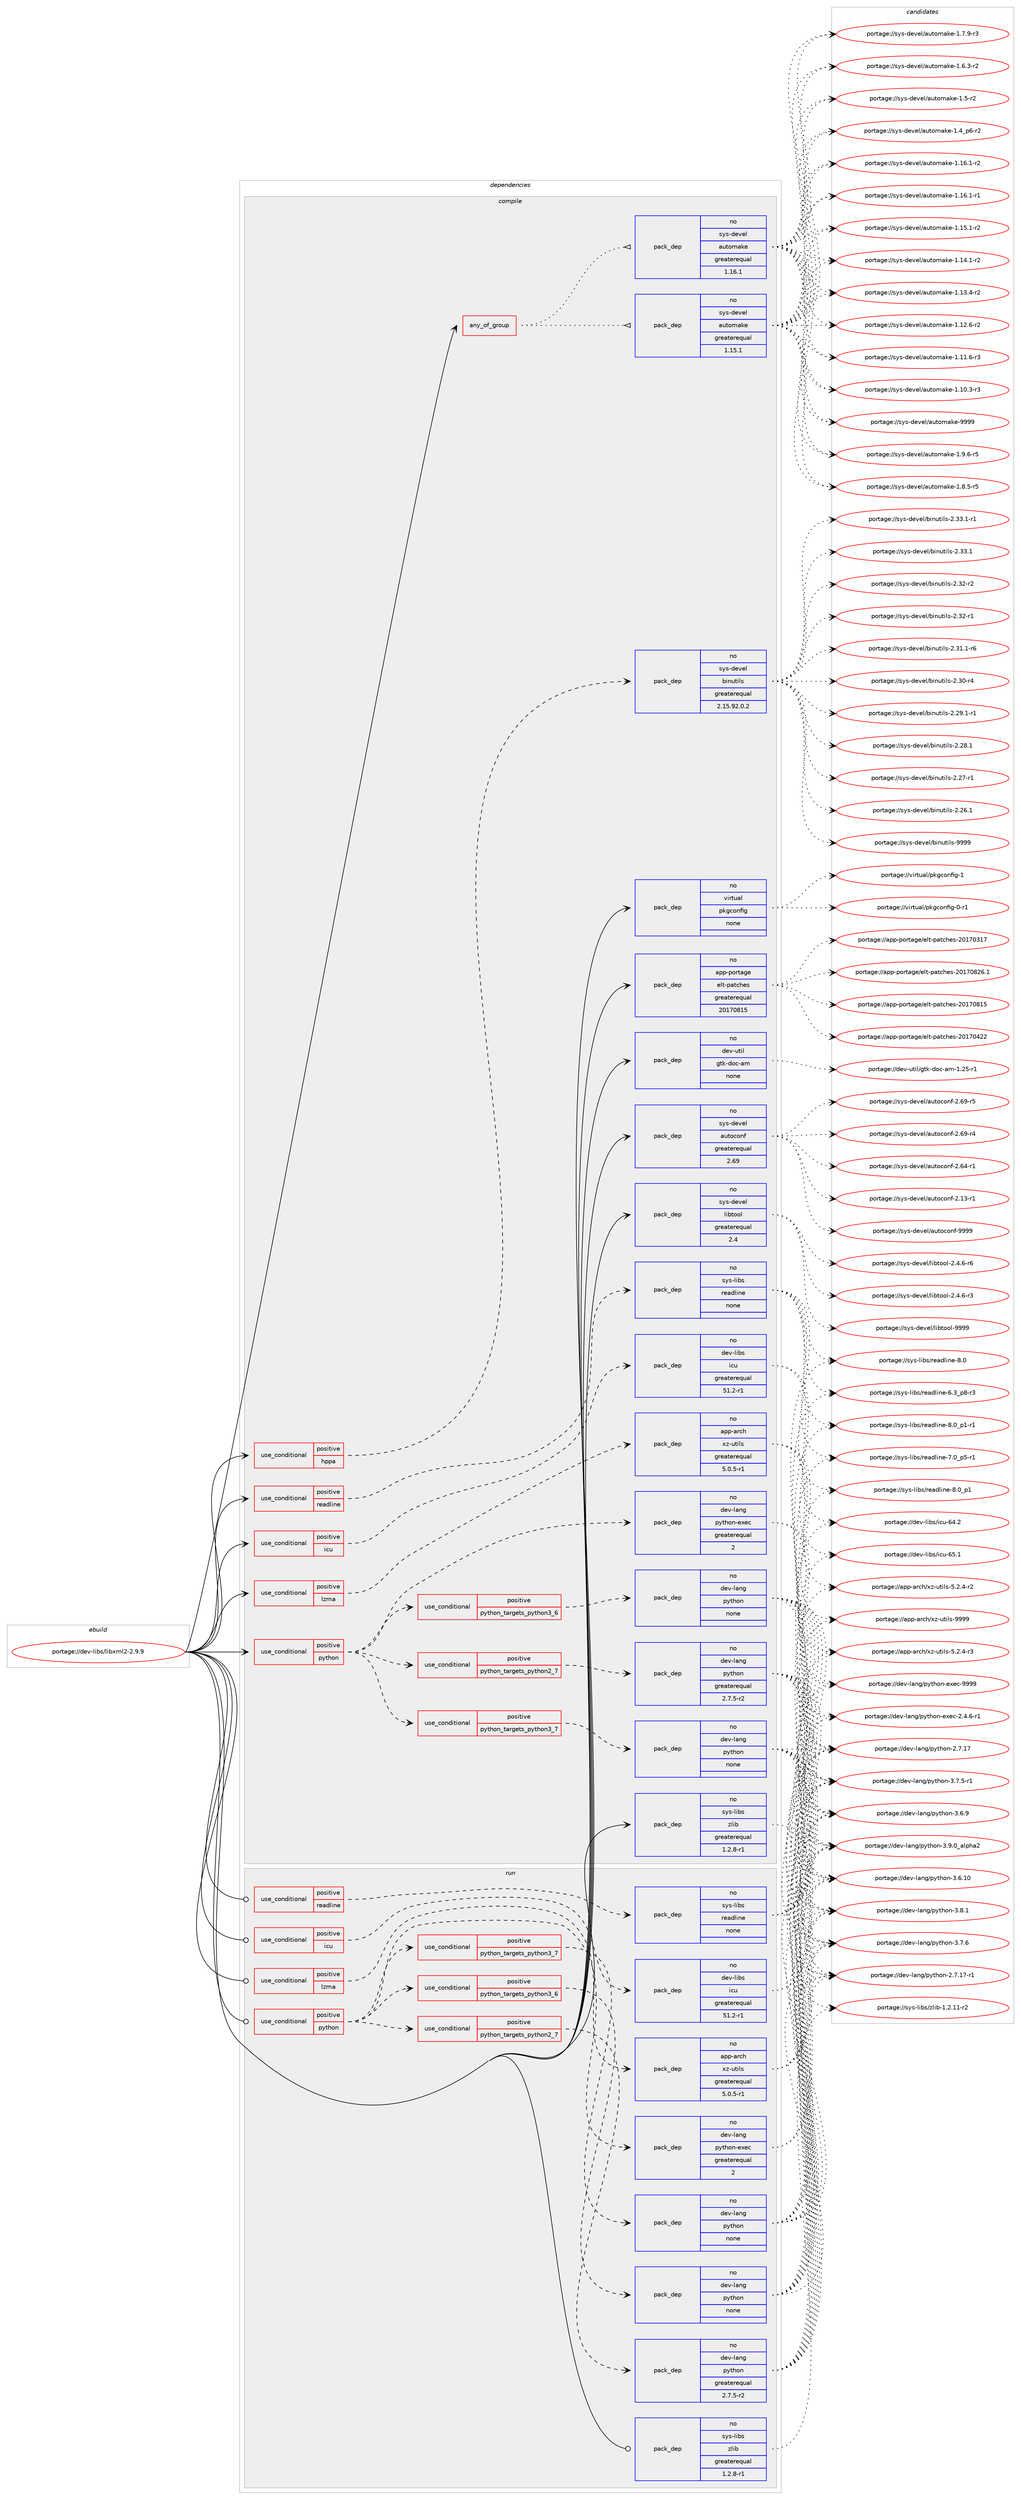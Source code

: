 digraph prolog {

# *************
# Graph options
# *************

newrank=true;
concentrate=true;
compound=true;
graph [rankdir=LR,fontname=Helvetica,fontsize=10,ranksep=1.5];#, ranksep=2.5, nodesep=0.2];
edge  [arrowhead=vee];
node  [fontname=Helvetica,fontsize=10];

# **********
# The ebuild
# **********

subgraph cluster_leftcol {
color=gray;
label=<<i>ebuild</i>>;
id [label="portage://dev-libs/libxml2-2.9.9", color=red, width=4, href="../dev-libs/libxml2-2.9.9.svg"];
}

# ****************
# The dependencies
# ****************

subgraph cluster_midcol {
color=gray;
label=<<i>dependencies</i>>;
subgraph cluster_compile {
fillcolor="#eeeeee";
style=filled;
label=<<i>compile</i>>;
subgraph any4982 {
dependency510023 [label=<<TABLE BORDER="0" CELLBORDER="1" CELLSPACING="0" CELLPADDING="4"><TR><TD CELLPADDING="10">any_of_group</TD></TR></TABLE>>, shape=none, color=red];subgraph pack380169 {
dependency510024 [label=<<TABLE BORDER="0" CELLBORDER="1" CELLSPACING="0" CELLPADDING="4" WIDTH="220"><TR><TD ROWSPAN="6" CELLPADDING="30">pack_dep</TD></TR><TR><TD WIDTH="110">no</TD></TR><TR><TD>sys-devel</TD></TR><TR><TD>automake</TD></TR><TR><TD>greaterequal</TD></TR><TR><TD>1.16.1</TD></TR></TABLE>>, shape=none, color=blue];
}
dependency510023:e -> dependency510024:w [weight=20,style="dotted",arrowhead="oinv"];
subgraph pack380170 {
dependency510025 [label=<<TABLE BORDER="0" CELLBORDER="1" CELLSPACING="0" CELLPADDING="4" WIDTH="220"><TR><TD ROWSPAN="6" CELLPADDING="30">pack_dep</TD></TR><TR><TD WIDTH="110">no</TD></TR><TR><TD>sys-devel</TD></TR><TR><TD>automake</TD></TR><TR><TD>greaterequal</TD></TR><TR><TD>1.15.1</TD></TR></TABLE>>, shape=none, color=blue];
}
dependency510023:e -> dependency510025:w [weight=20,style="dotted",arrowhead="oinv"];
}
id:e -> dependency510023:w [weight=20,style="solid",arrowhead="vee"];
subgraph cond124637 {
dependency510026 [label=<<TABLE BORDER="0" CELLBORDER="1" CELLSPACING="0" CELLPADDING="4"><TR><TD ROWSPAN="3" CELLPADDING="10">use_conditional</TD></TR><TR><TD>positive</TD></TR><TR><TD>hppa</TD></TR></TABLE>>, shape=none, color=red];
subgraph pack380171 {
dependency510027 [label=<<TABLE BORDER="0" CELLBORDER="1" CELLSPACING="0" CELLPADDING="4" WIDTH="220"><TR><TD ROWSPAN="6" CELLPADDING="30">pack_dep</TD></TR><TR><TD WIDTH="110">no</TD></TR><TR><TD>sys-devel</TD></TR><TR><TD>binutils</TD></TR><TR><TD>greaterequal</TD></TR><TR><TD>2.15.92.0.2</TD></TR></TABLE>>, shape=none, color=blue];
}
dependency510026:e -> dependency510027:w [weight=20,style="dashed",arrowhead="vee"];
}
id:e -> dependency510026:w [weight=20,style="solid",arrowhead="vee"];
subgraph cond124638 {
dependency510028 [label=<<TABLE BORDER="0" CELLBORDER="1" CELLSPACING="0" CELLPADDING="4"><TR><TD ROWSPAN="3" CELLPADDING="10">use_conditional</TD></TR><TR><TD>positive</TD></TR><TR><TD>icu</TD></TR></TABLE>>, shape=none, color=red];
subgraph pack380172 {
dependency510029 [label=<<TABLE BORDER="0" CELLBORDER="1" CELLSPACING="0" CELLPADDING="4" WIDTH="220"><TR><TD ROWSPAN="6" CELLPADDING="30">pack_dep</TD></TR><TR><TD WIDTH="110">no</TD></TR><TR><TD>dev-libs</TD></TR><TR><TD>icu</TD></TR><TR><TD>greaterequal</TD></TR><TR><TD>51.2-r1</TD></TR></TABLE>>, shape=none, color=blue];
}
dependency510028:e -> dependency510029:w [weight=20,style="dashed",arrowhead="vee"];
}
id:e -> dependency510028:w [weight=20,style="solid",arrowhead="vee"];
subgraph cond124639 {
dependency510030 [label=<<TABLE BORDER="0" CELLBORDER="1" CELLSPACING="0" CELLPADDING="4"><TR><TD ROWSPAN="3" CELLPADDING="10">use_conditional</TD></TR><TR><TD>positive</TD></TR><TR><TD>lzma</TD></TR></TABLE>>, shape=none, color=red];
subgraph pack380173 {
dependency510031 [label=<<TABLE BORDER="0" CELLBORDER="1" CELLSPACING="0" CELLPADDING="4" WIDTH="220"><TR><TD ROWSPAN="6" CELLPADDING="30">pack_dep</TD></TR><TR><TD WIDTH="110">no</TD></TR><TR><TD>app-arch</TD></TR><TR><TD>xz-utils</TD></TR><TR><TD>greaterequal</TD></TR><TR><TD>5.0.5-r1</TD></TR></TABLE>>, shape=none, color=blue];
}
dependency510030:e -> dependency510031:w [weight=20,style="dashed",arrowhead="vee"];
}
id:e -> dependency510030:w [weight=20,style="solid",arrowhead="vee"];
subgraph cond124640 {
dependency510032 [label=<<TABLE BORDER="0" CELLBORDER="1" CELLSPACING="0" CELLPADDING="4"><TR><TD ROWSPAN="3" CELLPADDING="10">use_conditional</TD></TR><TR><TD>positive</TD></TR><TR><TD>python</TD></TR></TABLE>>, shape=none, color=red];
subgraph cond124641 {
dependency510033 [label=<<TABLE BORDER="0" CELLBORDER="1" CELLSPACING="0" CELLPADDING="4"><TR><TD ROWSPAN="3" CELLPADDING="10">use_conditional</TD></TR><TR><TD>positive</TD></TR><TR><TD>python_targets_python2_7</TD></TR></TABLE>>, shape=none, color=red];
subgraph pack380174 {
dependency510034 [label=<<TABLE BORDER="0" CELLBORDER="1" CELLSPACING="0" CELLPADDING="4" WIDTH="220"><TR><TD ROWSPAN="6" CELLPADDING="30">pack_dep</TD></TR><TR><TD WIDTH="110">no</TD></TR><TR><TD>dev-lang</TD></TR><TR><TD>python</TD></TR><TR><TD>greaterequal</TD></TR><TR><TD>2.7.5-r2</TD></TR></TABLE>>, shape=none, color=blue];
}
dependency510033:e -> dependency510034:w [weight=20,style="dashed",arrowhead="vee"];
}
dependency510032:e -> dependency510033:w [weight=20,style="dashed",arrowhead="vee"];
subgraph cond124642 {
dependency510035 [label=<<TABLE BORDER="0" CELLBORDER="1" CELLSPACING="0" CELLPADDING="4"><TR><TD ROWSPAN="3" CELLPADDING="10">use_conditional</TD></TR><TR><TD>positive</TD></TR><TR><TD>python_targets_python3_6</TD></TR></TABLE>>, shape=none, color=red];
subgraph pack380175 {
dependency510036 [label=<<TABLE BORDER="0" CELLBORDER="1" CELLSPACING="0" CELLPADDING="4" WIDTH="220"><TR><TD ROWSPAN="6" CELLPADDING="30">pack_dep</TD></TR><TR><TD WIDTH="110">no</TD></TR><TR><TD>dev-lang</TD></TR><TR><TD>python</TD></TR><TR><TD>none</TD></TR><TR><TD></TD></TR></TABLE>>, shape=none, color=blue];
}
dependency510035:e -> dependency510036:w [weight=20,style="dashed",arrowhead="vee"];
}
dependency510032:e -> dependency510035:w [weight=20,style="dashed",arrowhead="vee"];
subgraph cond124643 {
dependency510037 [label=<<TABLE BORDER="0" CELLBORDER="1" CELLSPACING="0" CELLPADDING="4"><TR><TD ROWSPAN="3" CELLPADDING="10">use_conditional</TD></TR><TR><TD>positive</TD></TR><TR><TD>python_targets_python3_7</TD></TR></TABLE>>, shape=none, color=red];
subgraph pack380176 {
dependency510038 [label=<<TABLE BORDER="0" CELLBORDER="1" CELLSPACING="0" CELLPADDING="4" WIDTH="220"><TR><TD ROWSPAN="6" CELLPADDING="30">pack_dep</TD></TR><TR><TD WIDTH="110">no</TD></TR><TR><TD>dev-lang</TD></TR><TR><TD>python</TD></TR><TR><TD>none</TD></TR><TR><TD></TD></TR></TABLE>>, shape=none, color=blue];
}
dependency510037:e -> dependency510038:w [weight=20,style="dashed",arrowhead="vee"];
}
dependency510032:e -> dependency510037:w [weight=20,style="dashed",arrowhead="vee"];
subgraph pack380177 {
dependency510039 [label=<<TABLE BORDER="0" CELLBORDER="1" CELLSPACING="0" CELLPADDING="4" WIDTH="220"><TR><TD ROWSPAN="6" CELLPADDING="30">pack_dep</TD></TR><TR><TD WIDTH="110">no</TD></TR><TR><TD>dev-lang</TD></TR><TR><TD>python-exec</TD></TR><TR><TD>greaterequal</TD></TR><TR><TD>2</TD></TR></TABLE>>, shape=none, color=blue];
}
dependency510032:e -> dependency510039:w [weight=20,style="dashed",arrowhead="vee"];
}
id:e -> dependency510032:w [weight=20,style="solid",arrowhead="vee"];
subgraph cond124644 {
dependency510040 [label=<<TABLE BORDER="0" CELLBORDER="1" CELLSPACING="0" CELLPADDING="4"><TR><TD ROWSPAN="3" CELLPADDING="10">use_conditional</TD></TR><TR><TD>positive</TD></TR><TR><TD>readline</TD></TR></TABLE>>, shape=none, color=red];
subgraph pack380178 {
dependency510041 [label=<<TABLE BORDER="0" CELLBORDER="1" CELLSPACING="0" CELLPADDING="4" WIDTH="220"><TR><TD ROWSPAN="6" CELLPADDING="30">pack_dep</TD></TR><TR><TD WIDTH="110">no</TD></TR><TR><TD>sys-libs</TD></TR><TR><TD>readline</TD></TR><TR><TD>none</TD></TR><TR><TD></TD></TR></TABLE>>, shape=none, color=blue];
}
dependency510040:e -> dependency510041:w [weight=20,style="dashed",arrowhead="vee"];
}
id:e -> dependency510040:w [weight=20,style="solid",arrowhead="vee"];
subgraph pack380179 {
dependency510042 [label=<<TABLE BORDER="0" CELLBORDER="1" CELLSPACING="0" CELLPADDING="4" WIDTH="220"><TR><TD ROWSPAN="6" CELLPADDING="30">pack_dep</TD></TR><TR><TD WIDTH="110">no</TD></TR><TR><TD>app-portage</TD></TR><TR><TD>elt-patches</TD></TR><TR><TD>greaterequal</TD></TR><TR><TD>20170815</TD></TR></TABLE>>, shape=none, color=blue];
}
id:e -> dependency510042:w [weight=20,style="solid",arrowhead="vee"];
subgraph pack380180 {
dependency510043 [label=<<TABLE BORDER="0" CELLBORDER="1" CELLSPACING="0" CELLPADDING="4" WIDTH="220"><TR><TD ROWSPAN="6" CELLPADDING="30">pack_dep</TD></TR><TR><TD WIDTH="110">no</TD></TR><TR><TD>dev-util</TD></TR><TR><TD>gtk-doc-am</TD></TR><TR><TD>none</TD></TR><TR><TD></TD></TR></TABLE>>, shape=none, color=blue];
}
id:e -> dependency510043:w [weight=20,style="solid",arrowhead="vee"];
subgraph pack380181 {
dependency510044 [label=<<TABLE BORDER="0" CELLBORDER="1" CELLSPACING="0" CELLPADDING="4" WIDTH="220"><TR><TD ROWSPAN="6" CELLPADDING="30">pack_dep</TD></TR><TR><TD WIDTH="110">no</TD></TR><TR><TD>sys-devel</TD></TR><TR><TD>autoconf</TD></TR><TR><TD>greaterequal</TD></TR><TR><TD>2.69</TD></TR></TABLE>>, shape=none, color=blue];
}
id:e -> dependency510044:w [weight=20,style="solid",arrowhead="vee"];
subgraph pack380182 {
dependency510045 [label=<<TABLE BORDER="0" CELLBORDER="1" CELLSPACING="0" CELLPADDING="4" WIDTH="220"><TR><TD ROWSPAN="6" CELLPADDING="30">pack_dep</TD></TR><TR><TD WIDTH="110">no</TD></TR><TR><TD>sys-devel</TD></TR><TR><TD>libtool</TD></TR><TR><TD>greaterequal</TD></TR><TR><TD>2.4</TD></TR></TABLE>>, shape=none, color=blue];
}
id:e -> dependency510045:w [weight=20,style="solid",arrowhead="vee"];
subgraph pack380183 {
dependency510046 [label=<<TABLE BORDER="0" CELLBORDER="1" CELLSPACING="0" CELLPADDING="4" WIDTH="220"><TR><TD ROWSPAN="6" CELLPADDING="30">pack_dep</TD></TR><TR><TD WIDTH="110">no</TD></TR><TR><TD>sys-libs</TD></TR><TR><TD>zlib</TD></TR><TR><TD>greaterequal</TD></TR><TR><TD>1.2.8-r1</TD></TR></TABLE>>, shape=none, color=blue];
}
id:e -> dependency510046:w [weight=20,style="solid",arrowhead="vee"];
subgraph pack380184 {
dependency510047 [label=<<TABLE BORDER="0" CELLBORDER="1" CELLSPACING="0" CELLPADDING="4" WIDTH="220"><TR><TD ROWSPAN="6" CELLPADDING="30">pack_dep</TD></TR><TR><TD WIDTH="110">no</TD></TR><TR><TD>virtual</TD></TR><TR><TD>pkgconfig</TD></TR><TR><TD>none</TD></TR><TR><TD></TD></TR></TABLE>>, shape=none, color=blue];
}
id:e -> dependency510047:w [weight=20,style="solid",arrowhead="vee"];
}
subgraph cluster_compileandrun {
fillcolor="#eeeeee";
style=filled;
label=<<i>compile and run</i>>;
}
subgraph cluster_run {
fillcolor="#eeeeee";
style=filled;
label=<<i>run</i>>;
subgraph cond124645 {
dependency510048 [label=<<TABLE BORDER="0" CELLBORDER="1" CELLSPACING="0" CELLPADDING="4"><TR><TD ROWSPAN="3" CELLPADDING="10">use_conditional</TD></TR><TR><TD>positive</TD></TR><TR><TD>icu</TD></TR></TABLE>>, shape=none, color=red];
subgraph pack380185 {
dependency510049 [label=<<TABLE BORDER="0" CELLBORDER="1" CELLSPACING="0" CELLPADDING="4" WIDTH="220"><TR><TD ROWSPAN="6" CELLPADDING="30">pack_dep</TD></TR><TR><TD WIDTH="110">no</TD></TR><TR><TD>dev-libs</TD></TR><TR><TD>icu</TD></TR><TR><TD>greaterequal</TD></TR><TR><TD>51.2-r1</TD></TR></TABLE>>, shape=none, color=blue];
}
dependency510048:e -> dependency510049:w [weight=20,style="dashed",arrowhead="vee"];
}
id:e -> dependency510048:w [weight=20,style="solid",arrowhead="odot"];
subgraph cond124646 {
dependency510050 [label=<<TABLE BORDER="0" CELLBORDER="1" CELLSPACING="0" CELLPADDING="4"><TR><TD ROWSPAN="3" CELLPADDING="10">use_conditional</TD></TR><TR><TD>positive</TD></TR><TR><TD>lzma</TD></TR></TABLE>>, shape=none, color=red];
subgraph pack380186 {
dependency510051 [label=<<TABLE BORDER="0" CELLBORDER="1" CELLSPACING="0" CELLPADDING="4" WIDTH="220"><TR><TD ROWSPAN="6" CELLPADDING="30">pack_dep</TD></TR><TR><TD WIDTH="110">no</TD></TR><TR><TD>app-arch</TD></TR><TR><TD>xz-utils</TD></TR><TR><TD>greaterequal</TD></TR><TR><TD>5.0.5-r1</TD></TR></TABLE>>, shape=none, color=blue];
}
dependency510050:e -> dependency510051:w [weight=20,style="dashed",arrowhead="vee"];
}
id:e -> dependency510050:w [weight=20,style="solid",arrowhead="odot"];
subgraph cond124647 {
dependency510052 [label=<<TABLE BORDER="0" CELLBORDER="1" CELLSPACING="0" CELLPADDING="4"><TR><TD ROWSPAN="3" CELLPADDING="10">use_conditional</TD></TR><TR><TD>positive</TD></TR><TR><TD>python</TD></TR></TABLE>>, shape=none, color=red];
subgraph cond124648 {
dependency510053 [label=<<TABLE BORDER="0" CELLBORDER="1" CELLSPACING="0" CELLPADDING="4"><TR><TD ROWSPAN="3" CELLPADDING="10">use_conditional</TD></TR><TR><TD>positive</TD></TR><TR><TD>python_targets_python2_7</TD></TR></TABLE>>, shape=none, color=red];
subgraph pack380187 {
dependency510054 [label=<<TABLE BORDER="0" CELLBORDER="1" CELLSPACING="0" CELLPADDING="4" WIDTH="220"><TR><TD ROWSPAN="6" CELLPADDING="30">pack_dep</TD></TR><TR><TD WIDTH="110">no</TD></TR><TR><TD>dev-lang</TD></TR><TR><TD>python</TD></TR><TR><TD>greaterequal</TD></TR><TR><TD>2.7.5-r2</TD></TR></TABLE>>, shape=none, color=blue];
}
dependency510053:e -> dependency510054:w [weight=20,style="dashed",arrowhead="vee"];
}
dependency510052:e -> dependency510053:w [weight=20,style="dashed",arrowhead="vee"];
subgraph cond124649 {
dependency510055 [label=<<TABLE BORDER="0" CELLBORDER="1" CELLSPACING="0" CELLPADDING="4"><TR><TD ROWSPAN="3" CELLPADDING="10">use_conditional</TD></TR><TR><TD>positive</TD></TR><TR><TD>python_targets_python3_6</TD></TR></TABLE>>, shape=none, color=red];
subgraph pack380188 {
dependency510056 [label=<<TABLE BORDER="0" CELLBORDER="1" CELLSPACING="0" CELLPADDING="4" WIDTH="220"><TR><TD ROWSPAN="6" CELLPADDING="30">pack_dep</TD></TR><TR><TD WIDTH="110">no</TD></TR><TR><TD>dev-lang</TD></TR><TR><TD>python</TD></TR><TR><TD>none</TD></TR><TR><TD></TD></TR></TABLE>>, shape=none, color=blue];
}
dependency510055:e -> dependency510056:w [weight=20,style="dashed",arrowhead="vee"];
}
dependency510052:e -> dependency510055:w [weight=20,style="dashed",arrowhead="vee"];
subgraph cond124650 {
dependency510057 [label=<<TABLE BORDER="0" CELLBORDER="1" CELLSPACING="0" CELLPADDING="4"><TR><TD ROWSPAN="3" CELLPADDING="10">use_conditional</TD></TR><TR><TD>positive</TD></TR><TR><TD>python_targets_python3_7</TD></TR></TABLE>>, shape=none, color=red];
subgraph pack380189 {
dependency510058 [label=<<TABLE BORDER="0" CELLBORDER="1" CELLSPACING="0" CELLPADDING="4" WIDTH="220"><TR><TD ROWSPAN="6" CELLPADDING="30">pack_dep</TD></TR><TR><TD WIDTH="110">no</TD></TR><TR><TD>dev-lang</TD></TR><TR><TD>python</TD></TR><TR><TD>none</TD></TR><TR><TD></TD></TR></TABLE>>, shape=none, color=blue];
}
dependency510057:e -> dependency510058:w [weight=20,style="dashed",arrowhead="vee"];
}
dependency510052:e -> dependency510057:w [weight=20,style="dashed",arrowhead="vee"];
subgraph pack380190 {
dependency510059 [label=<<TABLE BORDER="0" CELLBORDER="1" CELLSPACING="0" CELLPADDING="4" WIDTH="220"><TR><TD ROWSPAN="6" CELLPADDING="30">pack_dep</TD></TR><TR><TD WIDTH="110">no</TD></TR><TR><TD>dev-lang</TD></TR><TR><TD>python-exec</TD></TR><TR><TD>greaterequal</TD></TR><TR><TD>2</TD></TR></TABLE>>, shape=none, color=blue];
}
dependency510052:e -> dependency510059:w [weight=20,style="dashed",arrowhead="vee"];
}
id:e -> dependency510052:w [weight=20,style="solid",arrowhead="odot"];
subgraph cond124651 {
dependency510060 [label=<<TABLE BORDER="0" CELLBORDER="1" CELLSPACING="0" CELLPADDING="4"><TR><TD ROWSPAN="3" CELLPADDING="10">use_conditional</TD></TR><TR><TD>positive</TD></TR><TR><TD>readline</TD></TR></TABLE>>, shape=none, color=red];
subgraph pack380191 {
dependency510061 [label=<<TABLE BORDER="0" CELLBORDER="1" CELLSPACING="0" CELLPADDING="4" WIDTH="220"><TR><TD ROWSPAN="6" CELLPADDING="30">pack_dep</TD></TR><TR><TD WIDTH="110">no</TD></TR><TR><TD>sys-libs</TD></TR><TR><TD>readline</TD></TR><TR><TD>none</TD></TR><TR><TD></TD></TR></TABLE>>, shape=none, color=blue];
}
dependency510060:e -> dependency510061:w [weight=20,style="dashed",arrowhead="vee"];
}
id:e -> dependency510060:w [weight=20,style="solid",arrowhead="odot"];
subgraph pack380192 {
dependency510062 [label=<<TABLE BORDER="0" CELLBORDER="1" CELLSPACING="0" CELLPADDING="4" WIDTH="220"><TR><TD ROWSPAN="6" CELLPADDING="30">pack_dep</TD></TR><TR><TD WIDTH="110">no</TD></TR><TR><TD>sys-libs</TD></TR><TR><TD>zlib</TD></TR><TR><TD>greaterequal</TD></TR><TR><TD>1.2.8-r1</TD></TR></TABLE>>, shape=none, color=blue];
}
id:e -> dependency510062:w [weight=20,style="solid",arrowhead="odot"];
}
}

# **************
# The candidates
# **************

subgraph cluster_choices {
rank=same;
color=gray;
label=<<i>candidates</i>>;

subgraph choice380169 {
color=black;
nodesep=1;
choice115121115451001011181011084797117116111109971071014557575757 [label="portage://sys-devel/automake-9999", color=red, width=4,href="../sys-devel/automake-9999.svg"];
choice115121115451001011181011084797117116111109971071014549465746544511453 [label="portage://sys-devel/automake-1.9.6-r5", color=red, width=4,href="../sys-devel/automake-1.9.6-r5.svg"];
choice115121115451001011181011084797117116111109971071014549465646534511453 [label="portage://sys-devel/automake-1.8.5-r5", color=red, width=4,href="../sys-devel/automake-1.8.5-r5.svg"];
choice115121115451001011181011084797117116111109971071014549465546574511451 [label="portage://sys-devel/automake-1.7.9-r3", color=red, width=4,href="../sys-devel/automake-1.7.9-r3.svg"];
choice115121115451001011181011084797117116111109971071014549465446514511450 [label="portage://sys-devel/automake-1.6.3-r2", color=red, width=4,href="../sys-devel/automake-1.6.3-r2.svg"];
choice11512111545100101118101108479711711611110997107101454946534511450 [label="portage://sys-devel/automake-1.5-r2", color=red, width=4,href="../sys-devel/automake-1.5-r2.svg"];
choice115121115451001011181011084797117116111109971071014549465295112544511450 [label="portage://sys-devel/automake-1.4_p6-r2", color=red, width=4,href="../sys-devel/automake-1.4_p6-r2.svg"];
choice11512111545100101118101108479711711611110997107101454946495446494511450 [label="portage://sys-devel/automake-1.16.1-r2", color=red, width=4,href="../sys-devel/automake-1.16.1-r2.svg"];
choice11512111545100101118101108479711711611110997107101454946495446494511449 [label="portage://sys-devel/automake-1.16.1-r1", color=red, width=4,href="../sys-devel/automake-1.16.1-r1.svg"];
choice11512111545100101118101108479711711611110997107101454946495346494511450 [label="portage://sys-devel/automake-1.15.1-r2", color=red, width=4,href="../sys-devel/automake-1.15.1-r2.svg"];
choice11512111545100101118101108479711711611110997107101454946495246494511450 [label="portage://sys-devel/automake-1.14.1-r2", color=red, width=4,href="../sys-devel/automake-1.14.1-r2.svg"];
choice11512111545100101118101108479711711611110997107101454946495146524511450 [label="portage://sys-devel/automake-1.13.4-r2", color=red, width=4,href="../sys-devel/automake-1.13.4-r2.svg"];
choice11512111545100101118101108479711711611110997107101454946495046544511450 [label="portage://sys-devel/automake-1.12.6-r2", color=red, width=4,href="../sys-devel/automake-1.12.6-r2.svg"];
choice11512111545100101118101108479711711611110997107101454946494946544511451 [label="portage://sys-devel/automake-1.11.6-r3", color=red, width=4,href="../sys-devel/automake-1.11.6-r3.svg"];
choice11512111545100101118101108479711711611110997107101454946494846514511451 [label="portage://sys-devel/automake-1.10.3-r3", color=red, width=4,href="../sys-devel/automake-1.10.3-r3.svg"];
dependency510024:e -> choice115121115451001011181011084797117116111109971071014557575757:w [style=dotted,weight="100"];
dependency510024:e -> choice115121115451001011181011084797117116111109971071014549465746544511453:w [style=dotted,weight="100"];
dependency510024:e -> choice115121115451001011181011084797117116111109971071014549465646534511453:w [style=dotted,weight="100"];
dependency510024:e -> choice115121115451001011181011084797117116111109971071014549465546574511451:w [style=dotted,weight="100"];
dependency510024:e -> choice115121115451001011181011084797117116111109971071014549465446514511450:w [style=dotted,weight="100"];
dependency510024:e -> choice11512111545100101118101108479711711611110997107101454946534511450:w [style=dotted,weight="100"];
dependency510024:e -> choice115121115451001011181011084797117116111109971071014549465295112544511450:w [style=dotted,weight="100"];
dependency510024:e -> choice11512111545100101118101108479711711611110997107101454946495446494511450:w [style=dotted,weight="100"];
dependency510024:e -> choice11512111545100101118101108479711711611110997107101454946495446494511449:w [style=dotted,weight="100"];
dependency510024:e -> choice11512111545100101118101108479711711611110997107101454946495346494511450:w [style=dotted,weight="100"];
dependency510024:e -> choice11512111545100101118101108479711711611110997107101454946495246494511450:w [style=dotted,weight="100"];
dependency510024:e -> choice11512111545100101118101108479711711611110997107101454946495146524511450:w [style=dotted,weight="100"];
dependency510024:e -> choice11512111545100101118101108479711711611110997107101454946495046544511450:w [style=dotted,weight="100"];
dependency510024:e -> choice11512111545100101118101108479711711611110997107101454946494946544511451:w [style=dotted,weight="100"];
dependency510024:e -> choice11512111545100101118101108479711711611110997107101454946494846514511451:w [style=dotted,weight="100"];
}
subgraph choice380170 {
color=black;
nodesep=1;
choice115121115451001011181011084797117116111109971071014557575757 [label="portage://sys-devel/automake-9999", color=red, width=4,href="../sys-devel/automake-9999.svg"];
choice115121115451001011181011084797117116111109971071014549465746544511453 [label="portage://sys-devel/automake-1.9.6-r5", color=red, width=4,href="../sys-devel/automake-1.9.6-r5.svg"];
choice115121115451001011181011084797117116111109971071014549465646534511453 [label="portage://sys-devel/automake-1.8.5-r5", color=red, width=4,href="../sys-devel/automake-1.8.5-r5.svg"];
choice115121115451001011181011084797117116111109971071014549465546574511451 [label="portage://sys-devel/automake-1.7.9-r3", color=red, width=4,href="../sys-devel/automake-1.7.9-r3.svg"];
choice115121115451001011181011084797117116111109971071014549465446514511450 [label="portage://sys-devel/automake-1.6.3-r2", color=red, width=4,href="../sys-devel/automake-1.6.3-r2.svg"];
choice11512111545100101118101108479711711611110997107101454946534511450 [label="portage://sys-devel/automake-1.5-r2", color=red, width=4,href="../sys-devel/automake-1.5-r2.svg"];
choice115121115451001011181011084797117116111109971071014549465295112544511450 [label="portage://sys-devel/automake-1.4_p6-r2", color=red, width=4,href="../sys-devel/automake-1.4_p6-r2.svg"];
choice11512111545100101118101108479711711611110997107101454946495446494511450 [label="portage://sys-devel/automake-1.16.1-r2", color=red, width=4,href="../sys-devel/automake-1.16.1-r2.svg"];
choice11512111545100101118101108479711711611110997107101454946495446494511449 [label="portage://sys-devel/automake-1.16.1-r1", color=red, width=4,href="../sys-devel/automake-1.16.1-r1.svg"];
choice11512111545100101118101108479711711611110997107101454946495346494511450 [label="portage://sys-devel/automake-1.15.1-r2", color=red, width=4,href="../sys-devel/automake-1.15.1-r2.svg"];
choice11512111545100101118101108479711711611110997107101454946495246494511450 [label="portage://sys-devel/automake-1.14.1-r2", color=red, width=4,href="../sys-devel/automake-1.14.1-r2.svg"];
choice11512111545100101118101108479711711611110997107101454946495146524511450 [label="portage://sys-devel/automake-1.13.4-r2", color=red, width=4,href="../sys-devel/automake-1.13.4-r2.svg"];
choice11512111545100101118101108479711711611110997107101454946495046544511450 [label="portage://sys-devel/automake-1.12.6-r2", color=red, width=4,href="../sys-devel/automake-1.12.6-r2.svg"];
choice11512111545100101118101108479711711611110997107101454946494946544511451 [label="portage://sys-devel/automake-1.11.6-r3", color=red, width=4,href="../sys-devel/automake-1.11.6-r3.svg"];
choice11512111545100101118101108479711711611110997107101454946494846514511451 [label="portage://sys-devel/automake-1.10.3-r3", color=red, width=4,href="../sys-devel/automake-1.10.3-r3.svg"];
dependency510025:e -> choice115121115451001011181011084797117116111109971071014557575757:w [style=dotted,weight="100"];
dependency510025:e -> choice115121115451001011181011084797117116111109971071014549465746544511453:w [style=dotted,weight="100"];
dependency510025:e -> choice115121115451001011181011084797117116111109971071014549465646534511453:w [style=dotted,weight="100"];
dependency510025:e -> choice115121115451001011181011084797117116111109971071014549465546574511451:w [style=dotted,weight="100"];
dependency510025:e -> choice115121115451001011181011084797117116111109971071014549465446514511450:w [style=dotted,weight="100"];
dependency510025:e -> choice11512111545100101118101108479711711611110997107101454946534511450:w [style=dotted,weight="100"];
dependency510025:e -> choice115121115451001011181011084797117116111109971071014549465295112544511450:w [style=dotted,weight="100"];
dependency510025:e -> choice11512111545100101118101108479711711611110997107101454946495446494511450:w [style=dotted,weight="100"];
dependency510025:e -> choice11512111545100101118101108479711711611110997107101454946495446494511449:w [style=dotted,weight="100"];
dependency510025:e -> choice11512111545100101118101108479711711611110997107101454946495346494511450:w [style=dotted,weight="100"];
dependency510025:e -> choice11512111545100101118101108479711711611110997107101454946495246494511450:w [style=dotted,weight="100"];
dependency510025:e -> choice11512111545100101118101108479711711611110997107101454946495146524511450:w [style=dotted,weight="100"];
dependency510025:e -> choice11512111545100101118101108479711711611110997107101454946495046544511450:w [style=dotted,weight="100"];
dependency510025:e -> choice11512111545100101118101108479711711611110997107101454946494946544511451:w [style=dotted,weight="100"];
dependency510025:e -> choice11512111545100101118101108479711711611110997107101454946494846514511451:w [style=dotted,weight="100"];
}
subgraph choice380171 {
color=black;
nodesep=1;
choice1151211154510010111810110847981051101171161051081154557575757 [label="portage://sys-devel/binutils-9999", color=red, width=4,href="../sys-devel/binutils-9999.svg"];
choice115121115451001011181011084798105110117116105108115455046515146494511449 [label="portage://sys-devel/binutils-2.33.1-r1", color=red, width=4,href="../sys-devel/binutils-2.33.1-r1.svg"];
choice11512111545100101118101108479810511011711610510811545504651514649 [label="portage://sys-devel/binutils-2.33.1", color=red, width=4,href="../sys-devel/binutils-2.33.1.svg"];
choice11512111545100101118101108479810511011711610510811545504651504511450 [label="portage://sys-devel/binutils-2.32-r2", color=red, width=4,href="../sys-devel/binutils-2.32-r2.svg"];
choice11512111545100101118101108479810511011711610510811545504651504511449 [label="portage://sys-devel/binutils-2.32-r1", color=red, width=4,href="../sys-devel/binutils-2.32-r1.svg"];
choice115121115451001011181011084798105110117116105108115455046514946494511454 [label="portage://sys-devel/binutils-2.31.1-r6", color=red, width=4,href="../sys-devel/binutils-2.31.1-r6.svg"];
choice11512111545100101118101108479810511011711610510811545504651484511452 [label="portage://sys-devel/binutils-2.30-r4", color=red, width=4,href="../sys-devel/binutils-2.30-r4.svg"];
choice115121115451001011181011084798105110117116105108115455046505746494511449 [label="portage://sys-devel/binutils-2.29.1-r1", color=red, width=4,href="../sys-devel/binutils-2.29.1-r1.svg"];
choice11512111545100101118101108479810511011711610510811545504650564649 [label="portage://sys-devel/binutils-2.28.1", color=red, width=4,href="../sys-devel/binutils-2.28.1.svg"];
choice11512111545100101118101108479810511011711610510811545504650554511449 [label="portage://sys-devel/binutils-2.27-r1", color=red, width=4,href="../sys-devel/binutils-2.27-r1.svg"];
choice11512111545100101118101108479810511011711610510811545504650544649 [label="portage://sys-devel/binutils-2.26.1", color=red, width=4,href="../sys-devel/binutils-2.26.1.svg"];
dependency510027:e -> choice1151211154510010111810110847981051101171161051081154557575757:w [style=dotted,weight="100"];
dependency510027:e -> choice115121115451001011181011084798105110117116105108115455046515146494511449:w [style=dotted,weight="100"];
dependency510027:e -> choice11512111545100101118101108479810511011711610510811545504651514649:w [style=dotted,weight="100"];
dependency510027:e -> choice11512111545100101118101108479810511011711610510811545504651504511450:w [style=dotted,weight="100"];
dependency510027:e -> choice11512111545100101118101108479810511011711610510811545504651504511449:w [style=dotted,weight="100"];
dependency510027:e -> choice115121115451001011181011084798105110117116105108115455046514946494511454:w [style=dotted,weight="100"];
dependency510027:e -> choice11512111545100101118101108479810511011711610510811545504651484511452:w [style=dotted,weight="100"];
dependency510027:e -> choice115121115451001011181011084798105110117116105108115455046505746494511449:w [style=dotted,weight="100"];
dependency510027:e -> choice11512111545100101118101108479810511011711610510811545504650564649:w [style=dotted,weight="100"];
dependency510027:e -> choice11512111545100101118101108479810511011711610510811545504650554511449:w [style=dotted,weight="100"];
dependency510027:e -> choice11512111545100101118101108479810511011711610510811545504650544649:w [style=dotted,weight="100"];
}
subgraph choice380172 {
color=black;
nodesep=1;
choice100101118451081059811547105991174554534649 [label="portage://dev-libs/icu-65.1", color=red, width=4,href="../dev-libs/icu-65.1.svg"];
choice100101118451081059811547105991174554524650 [label="portage://dev-libs/icu-64.2", color=red, width=4,href="../dev-libs/icu-64.2.svg"];
dependency510029:e -> choice100101118451081059811547105991174554534649:w [style=dotted,weight="100"];
dependency510029:e -> choice100101118451081059811547105991174554524650:w [style=dotted,weight="100"];
}
subgraph choice380173 {
color=black;
nodesep=1;
choice9711211245971149910447120122451171161051081154557575757 [label="portage://app-arch/xz-utils-9999", color=red, width=4,href="../app-arch/xz-utils-9999.svg"];
choice9711211245971149910447120122451171161051081154553465046524511451 [label="portage://app-arch/xz-utils-5.2.4-r3", color=red, width=4,href="../app-arch/xz-utils-5.2.4-r3.svg"];
choice9711211245971149910447120122451171161051081154553465046524511450 [label="portage://app-arch/xz-utils-5.2.4-r2", color=red, width=4,href="../app-arch/xz-utils-5.2.4-r2.svg"];
dependency510031:e -> choice9711211245971149910447120122451171161051081154557575757:w [style=dotted,weight="100"];
dependency510031:e -> choice9711211245971149910447120122451171161051081154553465046524511451:w [style=dotted,weight="100"];
dependency510031:e -> choice9711211245971149910447120122451171161051081154553465046524511450:w [style=dotted,weight="100"];
}
subgraph choice380174 {
color=black;
nodesep=1;
choice10010111845108971101034711212111610411111045514657464895971081121049750 [label="portage://dev-lang/python-3.9.0_alpha2", color=red, width=4,href="../dev-lang/python-3.9.0_alpha2.svg"];
choice100101118451089711010347112121116104111110455146564649 [label="portage://dev-lang/python-3.8.1", color=red, width=4,href="../dev-lang/python-3.8.1.svg"];
choice100101118451089711010347112121116104111110455146554654 [label="portage://dev-lang/python-3.7.6", color=red, width=4,href="../dev-lang/python-3.7.6.svg"];
choice1001011184510897110103471121211161041111104551465546534511449 [label="portage://dev-lang/python-3.7.5-r1", color=red, width=4,href="../dev-lang/python-3.7.5-r1.svg"];
choice100101118451089711010347112121116104111110455146544657 [label="portage://dev-lang/python-3.6.9", color=red, width=4,href="../dev-lang/python-3.6.9.svg"];
choice10010111845108971101034711212111610411111045514654464948 [label="portage://dev-lang/python-3.6.10", color=red, width=4,href="../dev-lang/python-3.6.10.svg"];
choice100101118451089711010347112121116104111110455046554649554511449 [label="portage://dev-lang/python-2.7.17-r1", color=red, width=4,href="../dev-lang/python-2.7.17-r1.svg"];
choice10010111845108971101034711212111610411111045504655464955 [label="portage://dev-lang/python-2.7.17", color=red, width=4,href="../dev-lang/python-2.7.17.svg"];
dependency510034:e -> choice10010111845108971101034711212111610411111045514657464895971081121049750:w [style=dotted,weight="100"];
dependency510034:e -> choice100101118451089711010347112121116104111110455146564649:w [style=dotted,weight="100"];
dependency510034:e -> choice100101118451089711010347112121116104111110455146554654:w [style=dotted,weight="100"];
dependency510034:e -> choice1001011184510897110103471121211161041111104551465546534511449:w [style=dotted,weight="100"];
dependency510034:e -> choice100101118451089711010347112121116104111110455146544657:w [style=dotted,weight="100"];
dependency510034:e -> choice10010111845108971101034711212111610411111045514654464948:w [style=dotted,weight="100"];
dependency510034:e -> choice100101118451089711010347112121116104111110455046554649554511449:w [style=dotted,weight="100"];
dependency510034:e -> choice10010111845108971101034711212111610411111045504655464955:w [style=dotted,weight="100"];
}
subgraph choice380175 {
color=black;
nodesep=1;
choice10010111845108971101034711212111610411111045514657464895971081121049750 [label="portage://dev-lang/python-3.9.0_alpha2", color=red, width=4,href="../dev-lang/python-3.9.0_alpha2.svg"];
choice100101118451089711010347112121116104111110455146564649 [label="portage://dev-lang/python-3.8.1", color=red, width=4,href="../dev-lang/python-3.8.1.svg"];
choice100101118451089711010347112121116104111110455146554654 [label="portage://dev-lang/python-3.7.6", color=red, width=4,href="../dev-lang/python-3.7.6.svg"];
choice1001011184510897110103471121211161041111104551465546534511449 [label="portage://dev-lang/python-3.7.5-r1", color=red, width=4,href="../dev-lang/python-3.7.5-r1.svg"];
choice100101118451089711010347112121116104111110455146544657 [label="portage://dev-lang/python-3.6.9", color=red, width=4,href="../dev-lang/python-3.6.9.svg"];
choice10010111845108971101034711212111610411111045514654464948 [label="portage://dev-lang/python-3.6.10", color=red, width=4,href="../dev-lang/python-3.6.10.svg"];
choice100101118451089711010347112121116104111110455046554649554511449 [label="portage://dev-lang/python-2.7.17-r1", color=red, width=4,href="../dev-lang/python-2.7.17-r1.svg"];
choice10010111845108971101034711212111610411111045504655464955 [label="portage://dev-lang/python-2.7.17", color=red, width=4,href="../dev-lang/python-2.7.17.svg"];
dependency510036:e -> choice10010111845108971101034711212111610411111045514657464895971081121049750:w [style=dotted,weight="100"];
dependency510036:e -> choice100101118451089711010347112121116104111110455146564649:w [style=dotted,weight="100"];
dependency510036:e -> choice100101118451089711010347112121116104111110455146554654:w [style=dotted,weight="100"];
dependency510036:e -> choice1001011184510897110103471121211161041111104551465546534511449:w [style=dotted,weight="100"];
dependency510036:e -> choice100101118451089711010347112121116104111110455146544657:w [style=dotted,weight="100"];
dependency510036:e -> choice10010111845108971101034711212111610411111045514654464948:w [style=dotted,weight="100"];
dependency510036:e -> choice100101118451089711010347112121116104111110455046554649554511449:w [style=dotted,weight="100"];
dependency510036:e -> choice10010111845108971101034711212111610411111045504655464955:w [style=dotted,weight="100"];
}
subgraph choice380176 {
color=black;
nodesep=1;
choice10010111845108971101034711212111610411111045514657464895971081121049750 [label="portage://dev-lang/python-3.9.0_alpha2", color=red, width=4,href="../dev-lang/python-3.9.0_alpha2.svg"];
choice100101118451089711010347112121116104111110455146564649 [label="portage://dev-lang/python-3.8.1", color=red, width=4,href="../dev-lang/python-3.8.1.svg"];
choice100101118451089711010347112121116104111110455146554654 [label="portage://dev-lang/python-3.7.6", color=red, width=4,href="../dev-lang/python-3.7.6.svg"];
choice1001011184510897110103471121211161041111104551465546534511449 [label="portage://dev-lang/python-3.7.5-r1", color=red, width=4,href="../dev-lang/python-3.7.5-r1.svg"];
choice100101118451089711010347112121116104111110455146544657 [label="portage://dev-lang/python-3.6.9", color=red, width=4,href="../dev-lang/python-3.6.9.svg"];
choice10010111845108971101034711212111610411111045514654464948 [label="portage://dev-lang/python-3.6.10", color=red, width=4,href="../dev-lang/python-3.6.10.svg"];
choice100101118451089711010347112121116104111110455046554649554511449 [label="portage://dev-lang/python-2.7.17-r1", color=red, width=4,href="../dev-lang/python-2.7.17-r1.svg"];
choice10010111845108971101034711212111610411111045504655464955 [label="portage://dev-lang/python-2.7.17", color=red, width=4,href="../dev-lang/python-2.7.17.svg"];
dependency510038:e -> choice10010111845108971101034711212111610411111045514657464895971081121049750:w [style=dotted,weight="100"];
dependency510038:e -> choice100101118451089711010347112121116104111110455146564649:w [style=dotted,weight="100"];
dependency510038:e -> choice100101118451089711010347112121116104111110455146554654:w [style=dotted,weight="100"];
dependency510038:e -> choice1001011184510897110103471121211161041111104551465546534511449:w [style=dotted,weight="100"];
dependency510038:e -> choice100101118451089711010347112121116104111110455146544657:w [style=dotted,weight="100"];
dependency510038:e -> choice10010111845108971101034711212111610411111045514654464948:w [style=dotted,weight="100"];
dependency510038:e -> choice100101118451089711010347112121116104111110455046554649554511449:w [style=dotted,weight="100"];
dependency510038:e -> choice10010111845108971101034711212111610411111045504655464955:w [style=dotted,weight="100"];
}
subgraph choice380177 {
color=black;
nodesep=1;
choice10010111845108971101034711212111610411111045101120101994557575757 [label="portage://dev-lang/python-exec-9999", color=red, width=4,href="../dev-lang/python-exec-9999.svg"];
choice10010111845108971101034711212111610411111045101120101994550465246544511449 [label="portage://dev-lang/python-exec-2.4.6-r1", color=red, width=4,href="../dev-lang/python-exec-2.4.6-r1.svg"];
dependency510039:e -> choice10010111845108971101034711212111610411111045101120101994557575757:w [style=dotted,weight="100"];
dependency510039:e -> choice10010111845108971101034711212111610411111045101120101994550465246544511449:w [style=dotted,weight="100"];
}
subgraph choice380178 {
color=black;
nodesep=1;
choice115121115451081059811547114101971001081051101014556464895112494511449 [label="portage://sys-libs/readline-8.0_p1-r1", color=red, width=4,href="../sys-libs/readline-8.0_p1-r1.svg"];
choice11512111545108105981154711410197100108105110101455646489511249 [label="portage://sys-libs/readline-8.0_p1", color=red, width=4,href="../sys-libs/readline-8.0_p1.svg"];
choice1151211154510810598115471141019710010810511010145564648 [label="portage://sys-libs/readline-8.0", color=red, width=4,href="../sys-libs/readline-8.0.svg"];
choice115121115451081059811547114101971001081051101014555464895112534511449 [label="portage://sys-libs/readline-7.0_p5-r1", color=red, width=4,href="../sys-libs/readline-7.0_p5-r1.svg"];
choice115121115451081059811547114101971001081051101014554465195112564511451 [label="portage://sys-libs/readline-6.3_p8-r3", color=red, width=4,href="../sys-libs/readline-6.3_p8-r3.svg"];
dependency510041:e -> choice115121115451081059811547114101971001081051101014556464895112494511449:w [style=dotted,weight="100"];
dependency510041:e -> choice11512111545108105981154711410197100108105110101455646489511249:w [style=dotted,weight="100"];
dependency510041:e -> choice1151211154510810598115471141019710010810511010145564648:w [style=dotted,weight="100"];
dependency510041:e -> choice115121115451081059811547114101971001081051101014555464895112534511449:w [style=dotted,weight="100"];
dependency510041:e -> choice115121115451081059811547114101971001081051101014554465195112564511451:w [style=dotted,weight="100"];
}
subgraph choice380179 {
color=black;
nodesep=1;
choice971121124511211111411697103101471011081164511297116991041011154550484955485650544649 [label="portage://app-portage/elt-patches-20170826.1", color=red, width=4,href="../app-portage/elt-patches-20170826.1.svg"];
choice97112112451121111141169710310147101108116451129711699104101115455048495548564953 [label="portage://app-portage/elt-patches-20170815", color=red, width=4,href="../app-portage/elt-patches-20170815.svg"];
choice97112112451121111141169710310147101108116451129711699104101115455048495548525050 [label="portage://app-portage/elt-patches-20170422", color=red, width=4,href="../app-portage/elt-patches-20170422.svg"];
choice97112112451121111141169710310147101108116451129711699104101115455048495548514955 [label="portage://app-portage/elt-patches-20170317", color=red, width=4,href="../app-portage/elt-patches-20170317.svg"];
dependency510042:e -> choice971121124511211111411697103101471011081164511297116991041011154550484955485650544649:w [style=dotted,weight="100"];
dependency510042:e -> choice97112112451121111141169710310147101108116451129711699104101115455048495548564953:w [style=dotted,weight="100"];
dependency510042:e -> choice97112112451121111141169710310147101108116451129711699104101115455048495548525050:w [style=dotted,weight="100"];
dependency510042:e -> choice97112112451121111141169710310147101108116451129711699104101115455048495548514955:w [style=dotted,weight="100"];
}
subgraph choice380180 {
color=black;
nodesep=1;
choice10010111845117116105108471031161074510011199459710945494650534511449 [label="portage://dev-util/gtk-doc-am-1.25-r1", color=red, width=4,href="../dev-util/gtk-doc-am-1.25-r1.svg"];
dependency510043:e -> choice10010111845117116105108471031161074510011199459710945494650534511449:w [style=dotted,weight="100"];
}
subgraph choice380181 {
color=black;
nodesep=1;
choice115121115451001011181011084797117116111991111101024557575757 [label="portage://sys-devel/autoconf-9999", color=red, width=4,href="../sys-devel/autoconf-9999.svg"];
choice1151211154510010111810110847971171161119911111010245504654574511453 [label="portage://sys-devel/autoconf-2.69-r5", color=red, width=4,href="../sys-devel/autoconf-2.69-r5.svg"];
choice1151211154510010111810110847971171161119911111010245504654574511452 [label="portage://sys-devel/autoconf-2.69-r4", color=red, width=4,href="../sys-devel/autoconf-2.69-r4.svg"];
choice1151211154510010111810110847971171161119911111010245504654524511449 [label="portage://sys-devel/autoconf-2.64-r1", color=red, width=4,href="../sys-devel/autoconf-2.64-r1.svg"];
choice1151211154510010111810110847971171161119911111010245504649514511449 [label="portage://sys-devel/autoconf-2.13-r1", color=red, width=4,href="../sys-devel/autoconf-2.13-r1.svg"];
dependency510044:e -> choice115121115451001011181011084797117116111991111101024557575757:w [style=dotted,weight="100"];
dependency510044:e -> choice1151211154510010111810110847971171161119911111010245504654574511453:w [style=dotted,weight="100"];
dependency510044:e -> choice1151211154510010111810110847971171161119911111010245504654574511452:w [style=dotted,weight="100"];
dependency510044:e -> choice1151211154510010111810110847971171161119911111010245504654524511449:w [style=dotted,weight="100"];
dependency510044:e -> choice1151211154510010111810110847971171161119911111010245504649514511449:w [style=dotted,weight="100"];
}
subgraph choice380182 {
color=black;
nodesep=1;
choice1151211154510010111810110847108105981161111111084557575757 [label="portage://sys-devel/libtool-9999", color=red, width=4,href="../sys-devel/libtool-9999.svg"];
choice1151211154510010111810110847108105981161111111084550465246544511454 [label="portage://sys-devel/libtool-2.4.6-r6", color=red, width=4,href="../sys-devel/libtool-2.4.6-r6.svg"];
choice1151211154510010111810110847108105981161111111084550465246544511451 [label="portage://sys-devel/libtool-2.4.6-r3", color=red, width=4,href="../sys-devel/libtool-2.4.6-r3.svg"];
dependency510045:e -> choice1151211154510010111810110847108105981161111111084557575757:w [style=dotted,weight="100"];
dependency510045:e -> choice1151211154510010111810110847108105981161111111084550465246544511454:w [style=dotted,weight="100"];
dependency510045:e -> choice1151211154510010111810110847108105981161111111084550465246544511451:w [style=dotted,weight="100"];
}
subgraph choice380183 {
color=black;
nodesep=1;
choice11512111545108105981154712210810598454946504649494511450 [label="portage://sys-libs/zlib-1.2.11-r2", color=red, width=4,href="../sys-libs/zlib-1.2.11-r2.svg"];
dependency510046:e -> choice11512111545108105981154712210810598454946504649494511450:w [style=dotted,weight="100"];
}
subgraph choice380184 {
color=black;
nodesep=1;
choice1181051141161179710847112107103991111101021051034549 [label="portage://virtual/pkgconfig-1", color=red, width=4,href="../virtual/pkgconfig-1.svg"];
choice11810511411611797108471121071039911111010210510345484511449 [label="portage://virtual/pkgconfig-0-r1", color=red, width=4,href="../virtual/pkgconfig-0-r1.svg"];
dependency510047:e -> choice1181051141161179710847112107103991111101021051034549:w [style=dotted,weight="100"];
dependency510047:e -> choice11810511411611797108471121071039911111010210510345484511449:w [style=dotted,weight="100"];
}
subgraph choice380185 {
color=black;
nodesep=1;
choice100101118451081059811547105991174554534649 [label="portage://dev-libs/icu-65.1", color=red, width=4,href="../dev-libs/icu-65.1.svg"];
choice100101118451081059811547105991174554524650 [label="portage://dev-libs/icu-64.2", color=red, width=4,href="../dev-libs/icu-64.2.svg"];
dependency510049:e -> choice100101118451081059811547105991174554534649:w [style=dotted,weight="100"];
dependency510049:e -> choice100101118451081059811547105991174554524650:w [style=dotted,weight="100"];
}
subgraph choice380186 {
color=black;
nodesep=1;
choice9711211245971149910447120122451171161051081154557575757 [label="portage://app-arch/xz-utils-9999", color=red, width=4,href="../app-arch/xz-utils-9999.svg"];
choice9711211245971149910447120122451171161051081154553465046524511451 [label="portage://app-arch/xz-utils-5.2.4-r3", color=red, width=4,href="../app-arch/xz-utils-5.2.4-r3.svg"];
choice9711211245971149910447120122451171161051081154553465046524511450 [label="portage://app-arch/xz-utils-5.2.4-r2", color=red, width=4,href="../app-arch/xz-utils-5.2.4-r2.svg"];
dependency510051:e -> choice9711211245971149910447120122451171161051081154557575757:w [style=dotted,weight="100"];
dependency510051:e -> choice9711211245971149910447120122451171161051081154553465046524511451:w [style=dotted,weight="100"];
dependency510051:e -> choice9711211245971149910447120122451171161051081154553465046524511450:w [style=dotted,weight="100"];
}
subgraph choice380187 {
color=black;
nodesep=1;
choice10010111845108971101034711212111610411111045514657464895971081121049750 [label="portage://dev-lang/python-3.9.0_alpha2", color=red, width=4,href="../dev-lang/python-3.9.0_alpha2.svg"];
choice100101118451089711010347112121116104111110455146564649 [label="portage://dev-lang/python-3.8.1", color=red, width=4,href="../dev-lang/python-3.8.1.svg"];
choice100101118451089711010347112121116104111110455146554654 [label="portage://dev-lang/python-3.7.6", color=red, width=4,href="../dev-lang/python-3.7.6.svg"];
choice1001011184510897110103471121211161041111104551465546534511449 [label="portage://dev-lang/python-3.7.5-r1", color=red, width=4,href="../dev-lang/python-3.7.5-r1.svg"];
choice100101118451089711010347112121116104111110455146544657 [label="portage://dev-lang/python-3.6.9", color=red, width=4,href="../dev-lang/python-3.6.9.svg"];
choice10010111845108971101034711212111610411111045514654464948 [label="portage://dev-lang/python-3.6.10", color=red, width=4,href="../dev-lang/python-3.6.10.svg"];
choice100101118451089711010347112121116104111110455046554649554511449 [label="portage://dev-lang/python-2.7.17-r1", color=red, width=4,href="../dev-lang/python-2.7.17-r1.svg"];
choice10010111845108971101034711212111610411111045504655464955 [label="portage://dev-lang/python-2.7.17", color=red, width=4,href="../dev-lang/python-2.7.17.svg"];
dependency510054:e -> choice10010111845108971101034711212111610411111045514657464895971081121049750:w [style=dotted,weight="100"];
dependency510054:e -> choice100101118451089711010347112121116104111110455146564649:w [style=dotted,weight="100"];
dependency510054:e -> choice100101118451089711010347112121116104111110455146554654:w [style=dotted,weight="100"];
dependency510054:e -> choice1001011184510897110103471121211161041111104551465546534511449:w [style=dotted,weight="100"];
dependency510054:e -> choice100101118451089711010347112121116104111110455146544657:w [style=dotted,weight="100"];
dependency510054:e -> choice10010111845108971101034711212111610411111045514654464948:w [style=dotted,weight="100"];
dependency510054:e -> choice100101118451089711010347112121116104111110455046554649554511449:w [style=dotted,weight="100"];
dependency510054:e -> choice10010111845108971101034711212111610411111045504655464955:w [style=dotted,weight="100"];
}
subgraph choice380188 {
color=black;
nodesep=1;
choice10010111845108971101034711212111610411111045514657464895971081121049750 [label="portage://dev-lang/python-3.9.0_alpha2", color=red, width=4,href="../dev-lang/python-3.9.0_alpha2.svg"];
choice100101118451089711010347112121116104111110455146564649 [label="portage://dev-lang/python-3.8.1", color=red, width=4,href="../dev-lang/python-3.8.1.svg"];
choice100101118451089711010347112121116104111110455146554654 [label="portage://dev-lang/python-3.7.6", color=red, width=4,href="../dev-lang/python-3.7.6.svg"];
choice1001011184510897110103471121211161041111104551465546534511449 [label="portage://dev-lang/python-3.7.5-r1", color=red, width=4,href="../dev-lang/python-3.7.5-r1.svg"];
choice100101118451089711010347112121116104111110455146544657 [label="portage://dev-lang/python-3.6.9", color=red, width=4,href="../dev-lang/python-3.6.9.svg"];
choice10010111845108971101034711212111610411111045514654464948 [label="portage://dev-lang/python-3.6.10", color=red, width=4,href="../dev-lang/python-3.6.10.svg"];
choice100101118451089711010347112121116104111110455046554649554511449 [label="portage://dev-lang/python-2.7.17-r1", color=red, width=4,href="../dev-lang/python-2.7.17-r1.svg"];
choice10010111845108971101034711212111610411111045504655464955 [label="portage://dev-lang/python-2.7.17", color=red, width=4,href="../dev-lang/python-2.7.17.svg"];
dependency510056:e -> choice10010111845108971101034711212111610411111045514657464895971081121049750:w [style=dotted,weight="100"];
dependency510056:e -> choice100101118451089711010347112121116104111110455146564649:w [style=dotted,weight="100"];
dependency510056:e -> choice100101118451089711010347112121116104111110455146554654:w [style=dotted,weight="100"];
dependency510056:e -> choice1001011184510897110103471121211161041111104551465546534511449:w [style=dotted,weight="100"];
dependency510056:e -> choice100101118451089711010347112121116104111110455146544657:w [style=dotted,weight="100"];
dependency510056:e -> choice10010111845108971101034711212111610411111045514654464948:w [style=dotted,weight="100"];
dependency510056:e -> choice100101118451089711010347112121116104111110455046554649554511449:w [style=dotted,weight="100"];
dependency510056:e -> choice10010111845108971101034711212111610411111045504655464955:w [style=dotted,weight="100"];
}
subgraph choice380189 {
color=black;
nodesep=1;
choice10010111845108971101034711212111610411111045514657464895971081121049750 [label="portage://dev-lang/python-3.9.0_alpha2", color=red, width=4,href="../dev-lang/python-3.9.0_alpha2.svg"];
choice100101118451089711010347112121116104111110455146564649 [label="portage://dev-lang/python-3.8.1", color=red, width=4,href="../dev-lang/python-3.8.1.svg"];
choice100101118451089711010347112121116104111110455146554654 [label="portage://dev-lang/python-3.7.6", color=red, width=4,href="../dev-lang/python-3.7.6.svg"];
choice1001011184510897110103471121211161041111104551465546534511449 [label="portage://dev-lang/python-3.7.5-r1", color=red, width=4,href="../dev-lang/python-3.7.5-r1.svg"];
choice100101118451089711010347112121116104111110455146544657 [label="portage://dev-lang/python-3.6.9", color=red, width=4,href="../dev-lang/python-3.6.9.svg"];
choice10010111845108971101034711212111610411111045514654464948 [label="portage://dev-lang/python-3.6.10", color=red, width=4,href="../dev-lang/python-3.6.10.svg"];
choice100101118451089711010347112121116104111110455046554649554511449 [label="portage://dev-lang/python-2.7.17-r1", color=red, width=4,href="../dev-lang/python-2.7.17-r1.svg"];
choice10010111845108971101034711212111610411111045504655464955 [label="portage://dev-lang/python-2.7.17", color=red, width=4,href="../dev-lang/python-2.7.17.svg"];
dependency510058:e -> choice10010111845108971101034711212111610411111045514657464895971081121049750:w [style=dotted,weight="100"];
dependency510058:e -> choice100101118451089711010347112121116104111110455146564649:w [style=dotted,weight="100"];
dependency510058:e -> choice100101118451089711010347112121116104111110455146554654:w [style=dotted,weight="100"];
dependency510058:e -> choice1001011184510897110103471121211161041111104551465546534511449:w [style=dotted,weight="100"];
dependency510058:e -> choice100101118451089711010347112121116104111110455146544657:w [style=dotted,weight="100"];
dependency510058:e -> choice10010111845108971101034711212111610411111045514654464948:w [style=dotted,weight="100"];
dependency510058:e -> choice100101118451089711010347112121116104111110455046554649554511449:w [style=dotted,weight="100"];
dependency510058:e -> choice10010111845108971101034711212111610411111045504655464955:w [style=dotted,weight="100"];
}
subgraph choice380190 {
color=black;
nodesep=1;
choice10010111845108971101034711212111610411111045101120101994557575757 [label="portage://dev-lang/python-exec-9999", color=red, width=4,href="../dev-lang/python-exec-9999.svg"];
choice10010111845108971101034711212111610411111045101120101994550465246544511449 [label="portage://dev-lang/python-exec-2.4.6-r1", color=red, width=4,href="../dev-lang/python-exec-2.4.6-r1.svg"];
dependency510059:e -> choice10010111845108971101034711212111610411111045101120101994557575757:w [style=dotted,weight="100"];
dependency510059:e -> choice10010111845108971101034711212111610411111045101120101994550465246544511449:w [style=dotted,weight="100"];
}
subgraph choice380191 {
color=black;
nodesep=1;
choice115121115451081059811547114101971001081051101014556464895112494511449 [label="portage://sys-libs/readline-8.0_p1-r1", color=red, width=4,href="../sys-libs/readline-8.0_p1-r1.svg"];
choice11512111545108105981154711410197100108105110101455646489511249 [label="portage://sys-libs/readline-8.0_p1", color=red, width=4,href="../sys-libs/readline-8.0_p1.svg"];
choice1151211154510810598115471141019710010810511010145564648 [label="portage://sys-libs/readline-8.0", color=red, width=4,href="../sys-libs/readline-8.0.svg"];
choice115121115451081059811547114101971001081051101014555464895112534511449 [label="portage://sys-libs/readline-7.0_p5-r1", color=red, width=4,href="../sys-libs/readline-7.0_p5-r1.svg"];
choice115121115451081059811547114101971001081051101014554465195112564511451 [label="portage://sys-libs/readline-6.3_p8-r3", color=red, width=4,href="../sys-libs/readline-6.3_p8-r3.svg"];
dependency510061:e -> choice115121115451081059811547114101971001081051101014556464895112494511449:w [style=dotted,weight="100"];
dependency510061:e -> choice11512111545108105981154711410197100108105110101455646489511249:w [style=dotted,weight="100"];
dependency510061:e -> choice1151211154510810598115471141019710010810511010145564648:w [style=dotted,weight="100"];
dependency510061:e -> choice115121115451081059811547114101971001081051101014555464895112534511449:w [style=dotted,weight="100"];
dependency510061:e -> choice115121115451081059811547114101971001081051101014554465195112564511451:w [style=dotted,weight="100"];
}
subgraph choice380192 {
color=black;
nodesep=1;
choice11512111545108105981154712210810598454946504649494511450 [label="portage://sys-libs/zlib-1.2.11-r2", color=red, width=4,href="../sys-libs/zlib-1.2.11-r2.svg"];
dependency510062:e -> choice11512111545108105981154712210810598454946504649494511450:w [style=dotted,weight="100"];
}
}

}
